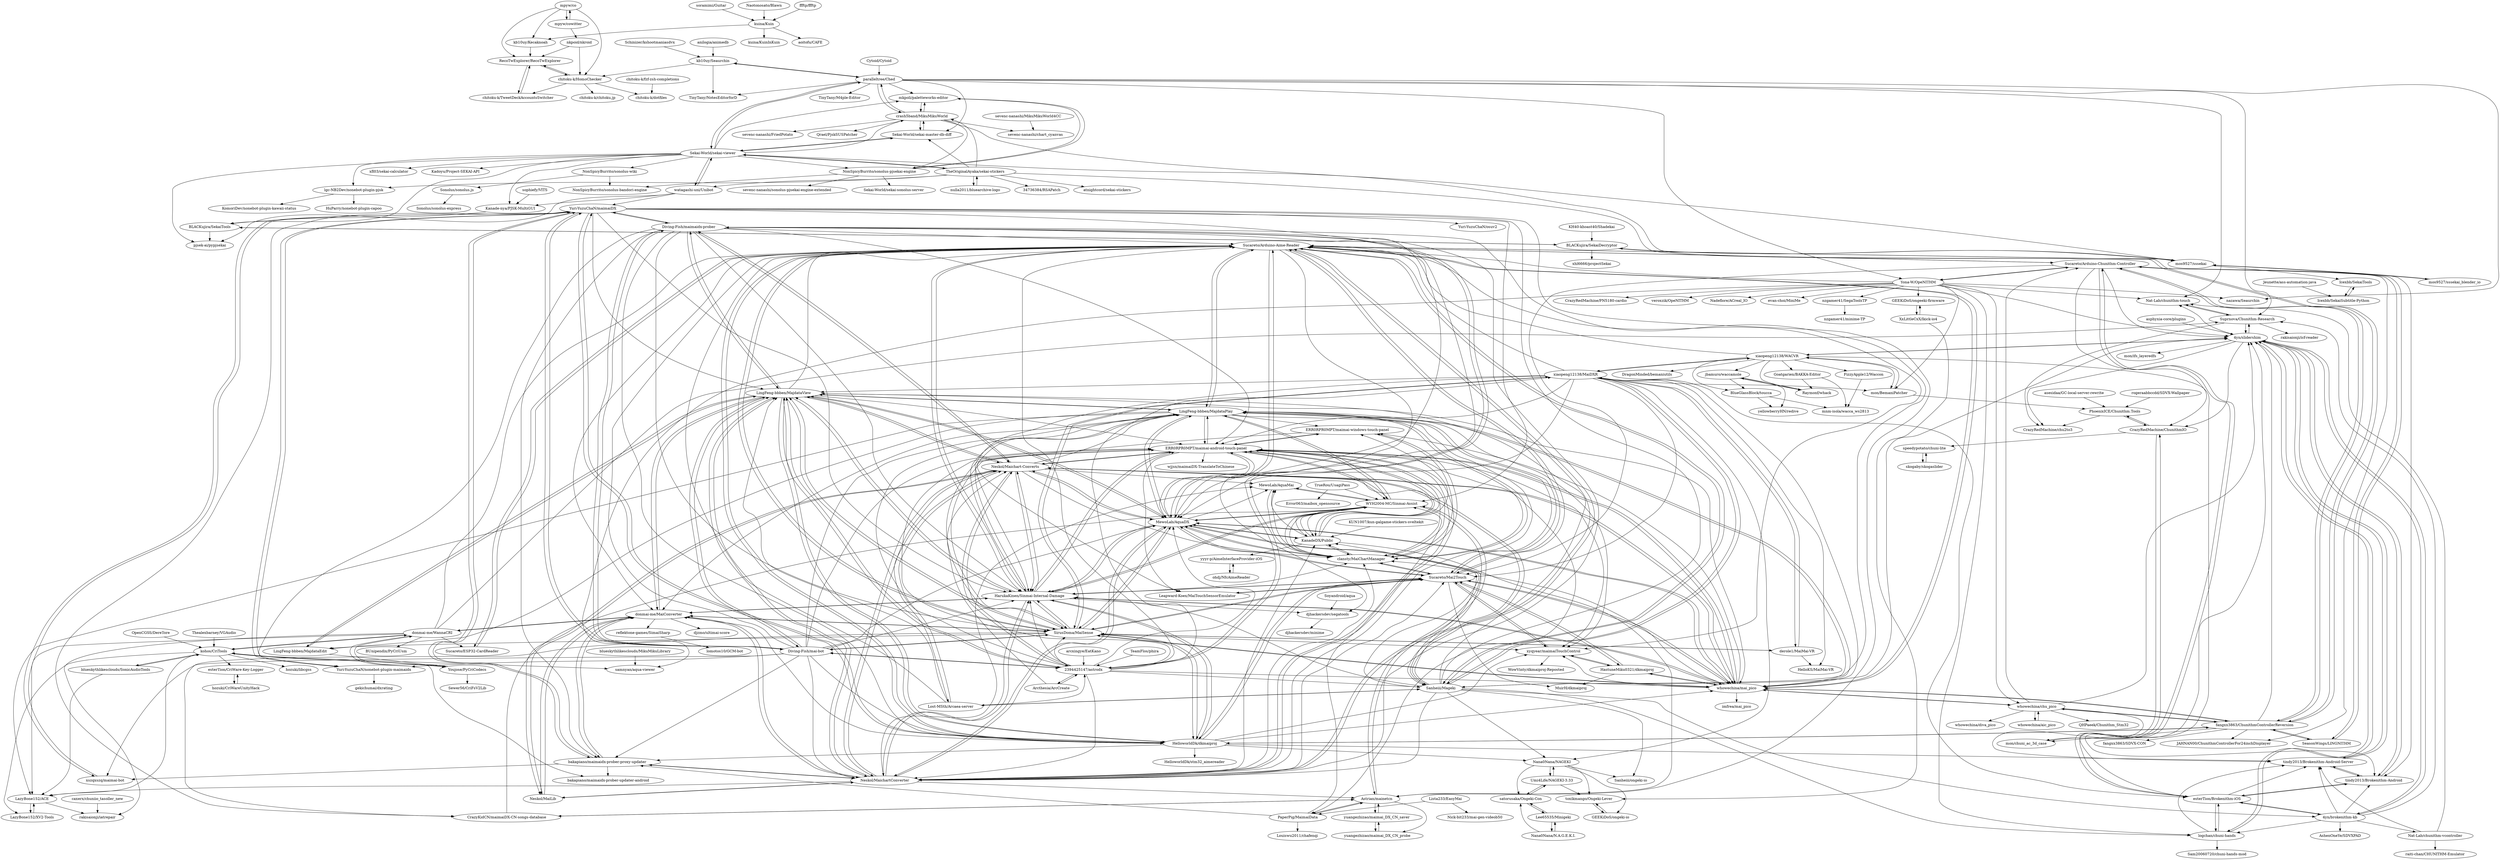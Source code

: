 digraph G {
"Naotonosato/Blawn" -> "kuina/Kuin" ["e"=1]
"blueskythlikesclouds/MikuMikuLibrary" -> "samnyan/aqua-viewer" ["e"=1]
"paralleltree/Ched" -> "kb10uy/Seaurchin"
"paralleltree/Ched" -> "TinyTany/M4ple-Editor"
"paralleltree/Ched" -> "mkpoli/paletteworks-editor"
"paralleltree/Ched" -> "crash5band/MikuMikuWorld"
"paralleltree/Ched" -> "Nat-Lab/chunithm-touch"
"paralleltree/Ched" -> "Sekai-World/sekai-viewer"
"paralleltree/Ched" -> "Suprnova/Chunithm-Research"
"paralleltree/Ched" -> "TinyTany/NotesEditorforD"
"paralleltree/Ched" -> "Sekai-World/sekai-master-db-diff"
"paralleltree/Ched" -> "Yona-W/OpeNITHM"
"paralleltree/Ched" -> "nazawa/Seaurchin"
"ffftp/ffftp" -> "kuina/Kuin" ["e"=1]
"mpyw/cowitter" -> "mpyw/co"
"mpyw/cowitter" -> "nkpoid/nkroid"
"Yona-W/OpeNITHM" -> "CrazyRedMachine/PN5180-cardio" ["e"=1]
"Yona-W/OpeNITHM" -> "Sucareto/Arduino-Chunithm-Controller"
"Yona-W/OpeNITHM" -> "4yn/slidershim"
"Yona-W/OpeNITHM" -> "veroxzik/OpeNITHM"
"Yona-W/OpeNITHM" -> "Nat-Lab/chunithm-touch"
"Yona-W/OpeNITHM" -> "nazawa/Seaurchin"
"Yona-W/OpeNITHM" -> "Nadeflore/ACreal_IO" ["e"=1]
"Yona-W/OpeNITHM" -> "GEEKiDoS/ongeeki-firmware"
"Yona-W/OpeNITHM" -> "mon/BemaniPatcher" ["e"=1]
"Yona-W/OpeNITHM" -> "logchan/chuni-hands"
"Yona-W/OpeNITHM" -> "Sucareto/Arduino-Aime-Reader"
"Yona-W/OpeNITHM" -> "samnyan/aqua-viewer"
"Yona-W/OpeNITHM" -> "evan-choi/MiniMe"
"Yona-W/OpeNITHM" -> "whowechina/chu_pico"
"Yona-W/OpeNITHM" -> "nzgamer41/SegaToolsTP"
"esterTion/CriWare-Key-Logger" -> "hozuki/CriWareUnityHack"
"Diving-Fish/maimaidx-prober" -> "Diving-Fish/mai-bot"
"Diving-Fish/maimaidx-prober" -> "LingFeng-bbben/MajdataView"
"Diving-Fish/maimaidx-prober" -> "2394425147/astrodx"
"Diving-Fish/maimaidx-prober" -> "Neskol/Maichart-Converts"
"Diving-Fish/maimaidx-prober" -> "Yuri-YuzuChaN/maimaiDX"
"Diving-Fish/maimaidx-prober" -> "MewoLab/AquaDX"
"Diving-Fish/maimaidx-prober" -> "bakapiano/maimaidx-prober-proxy-updater"
"Diving-Fish/maimaidx-prober" -> "HarukaKinen/Sinmai-Internal-Damage"
"Diving-Fish/maimaidx-prober" -> "SirusDoma/MaiSense"
"Diving-Fish/maimaidx-prober" -> "Sanheiii/Mageki"
"Diving-Fish/maimaidx-prober" -> "Neskol/MaichartConverter"
"Diving-Fish/maimaidx-prober" -> "ERR0RPR0MPT/maimai-android-touch-panel"
"Diving-Fish/maimaidx-prober" -> "Sucareto/Arduino-Aime-Reader"
"Diving-Fish/maimaidx-prober" -> "Yuri-YuzuChaN/nonebot-plugin-maimaidx"
"Diving-Fish/maimaidx-prober" -> "HelloworldDk/dkmaiproj"
"chitoku-k/fzf-zsh-completions" -> "chitoku-k/dotfiles"
"SirusDoma/MaiSense" -> "Sucareto/Arduino-Aime-Reader"
"SirusDoma/MaiSense" -> "HarukaKinen/Sinmai-Internal-Damage"
"SirusDoma/MaiSense" -> "LingFeng-bbben/MajdataView"
"SirusDoma/MaiSense" -> "Sucareto/Mai2Touch"
"SirusDoma/MaiSense" -> "MewoLab/AquaDX"
"SirusDoma/MaiSense" -> "whowechina/mai_pico"
"SirusDoma/MaiSense" -> "HelloworldDk/dkmaiproj"
"SirusDoma/MaiSense" -> "donmai-me/MaiConverter"
"SirusDoma/MaiSense" -> "ERR0RPR0MPT/maimai-android-touch-panel"
"SirusDoma/MaiSense" -> "xiaopeng12138/MaiDXR"
"SirusDoma/MaiSense" -> "LingFeng-bbben/MajdataEdit"
"SirusDoma/MaiSense" -> "Diving-Fish/mai-bot"
"SirusDoma/MaiSense" -> "CrazyKidCN/maimaiDX-CN-songs-database"
"SirusDoma/MaiSense" -> "derole1/MaiMai-VR"
"SirusDoma/MaiSense" -> "xyqyear/maimaiTouchControl"
"LazyBone152/XV2-Tools" -> "LazyBone152/ACE"
"donmai-me/MaiConverter" -> "Neskol/MaichartConverter"
"donmai-me/MaiConverter" -> "Neskol/MaiLib"
"donmai-me/MaiConverter" -> "HarukaKinen/Sinmai-Internal-Damage"
"donmai-me/MaiConverter" -> "LingFeng-bbben/MajdataView"
"donmai-me/MaiConverter" -> "djzmo/ultimai-score"
"donmai-me/MaiConverter" -> "bakapiano/maimaidx-prober-proxy-updater"
"donmai-me/MaiConverter" -> "SirusDoma/MaiSense"
"donmai-me/MaiConverter" -> "donmai-me/WannaCRI"
"donmai-me/MaiConverter" -> "reflektone-games/SimaiSharp"
"logchan/chuni-hands" -> "Sam20060720/chuni-hands-mod"
"logchan/chuni-hands" -> "tindy2013/Brokenithm-Android-Server"
"logchan/chuni-hands" -> "esterTion/Brokenithm-iOS"
"logchan/chuni-hands" -> "4yn/slidershim"
"Lost-MSth/Arcaea-server" -> "Sanheiii/Mageki" ["e"=1]
"Lost-MSth/Arcaea-server" -> "Neskol/Maichart-Converts" ["e"=1]
"Lost-MSth/Arcaea-server" -> "Sucareto/Arduino-Aime-Reader" ["e"=1]
"Lost-MSth/Arcaea-server" -> "LingFeng-bbben/MajdataView" ["e"=1]
"Lost-MSth/Arcaea-server" -> "2394425147/astrodx" ["e"=1]
"asphyxia-core/plugins" -> "4yn/slidershim" ["e"=1]
"Sucareto/Arduino-Chunithm-Controller" -> "fangxx3863/ChunithmControllerReversion"
"Sucareto/Arduino-Chunithm-Controller" -> "JAHNAN00/ChunithmControllerFor24inchDisplayer"
"Sucareto/Arduino-Chunithm-Controller" -> "SeasonWings/LINGNITHM"
"Sucareto/Arduino-Chunithm-Controller" -> "Sucareto/Arduino-Aime-Reader"
"Sucareto/Arduino-Chunithm-Controller" -> "esterTion/Brokenithm-iOS"
"Sucareto/Arduino-Chunithm-Controller" -> "tindy2013/Brokenithm-Android"
"Sucareto/Arduino-Chunithm-Controller" -> "CrazyRedMachine/ChunithmIO"
"Sucareto/Arduino-Chunithm-Controller" -> "Yona-W/OpeNITHM"
"Sucareto/Arduino-Chunithm-Controller" -> "4yn/slidershim"
"Sucareto/Arduino-Chunithm-Controller" -> "Sucareto/Mai2Touch"
"nzgamer41/SegaToolsTP" -> "nzgamer41/minime-TP"
"Nat-Lab/chunithm-vcontroller" -> "tindy2013/Brokenithm-Android-Server"
"Nat-Lab/chunithm-vcontroller" -> "Nat-Lab/chunithm-touch"
"Nat-Lab/chunithm-vcontroller" -> "raiti-chan/CHUNITHM-Emulator"
"Nat-Lab/chunithm-touch" -> "Suprnova/Chunithm-Research"
"NonSpicyBurrito/sonolus-wiki" -> "Sonolus/sonolus.js"
"NonSpicyBurrito/sonolus-wiki" -> "NonSpicyBurrito/sonolus-bandori-engine"
"Astrian/mainetcn" -> "yuangezhizao/maimai_DX_CN_saver"
"Astrian/mainetcn" -> "yuangezhizao/maimai_DX_CN_probe"
"Astrian/mainetcn" -> "CrazyKidCN/maimaiDX-CN-songs-database"
"Astrian/mainetcn" -> "WYH2004-MC/Sinmai-Assist"
"Astrian/mainetcn" -> "PaperPig/MaimaiData"
"rogeraabbccdd/SDVX-Wallpaper" -> "PhoenixICE/Chunithm.Tools" ["e"=1]
"kohos/CriTools" -> "Youjose/PyCriCodecs"
"kohos/CriTools" -> "donmai-me/WannaCRI"
"kohos/CriTools" -> "LazyBone152/XV2-Tools"
"kohos/CriTools" -> "samnyan/aqua-viewer"
"kohos/CriTools" -> "esterTion/CriWare-Key-Logger"
"kohos/CriTools" -> "blueskythlikesclouds/SonicAudioTools" ["e"=1]
"kohos/CriTools" -> "LazyBone152/ACE"
"kohos/CriTools" -> "hozuki/libcgss" ["e"=1]
"esterTion/Brokenithm-iOS" -> "tindy2013/Brokenithm-Android"
"esterTion/Brokenithm-iOS" -> "tindy2013/Brokenithm-Android-Server"
"esterTion/Brokenithm-iOS" -> "logchan/chuni-hands"
"esterTion/Brokenithm-iOS" -> "4yn/brokenithm-kb"
"esterTion/Brokenithm-iOS" -> "Sucareto/Arduino-Chunithm-Controller"
"esterTion/Brokenithm-iOS" -> "4yn/slidershim"
"derole1/MaiMai-VR" -> "HelloKS/MaiMai-VR"
"derole1/MaiMai-VR" -> "xiaopeng12138/MaiDXR"
"derole1/MaiMai-VR" -> "SirusDoma/MaiSense"
"yuangezhizao/maimai_DX_CN_saver" -> "yuangezhizao/maimai_DX_CN_probe"
"yuangezhizao/maimai_DX_CN_saver" -> "Astrian/mainetcn"
"arcxingye/EatKano" -> "2394425147/astrodx" ["e"=1]
"CrazyKidCN/maimaiDX-CN-songs-database" -> "Astrian/mainetcn"
"CrazyKidCN/maimaiDX-CN-songs-database" -> "WYH2004-MC/Sinmai-Assist"
"RecoTwExplorer/RecoTwExplorer" -> "chitoku-k/TweetDeckAccountsSwitcher"
"RecoTwExplorer/RecoTwExplorer" -> "chitoku-k/HomoChecker"
"kb10uy/Kecaknoah" -> "RecoTwExplorer/RecoTwExplorer"
"LazyBone152/ACE" -> "LazyBone152/XV2-Tools"
"LazyBone152/ACE" -> "rakisaionji/iatrepair"
"Sekai-World/sekai-viewer" -> "Sekai-World/sekai-master-db-diff"
"Sekai-World/sekai-viewer" -> "paralleltree/Ched"
"Sekai-World/sekai-viewer" -> "watagashi-uni/Unibot"
"Sekai-World/sekai-viewer" -> "TheOriginalAyaka/sekai-stickers"
"Sekai-World/sekai-viewer" -> "BLACKujira/SekaiTools"
"Sekai-World/sekai-viewer" -> "mos9527/sssekai"
"Sekai-World/sekai-viewer" -> "Kanade-nya/PJSK-MultiGUI"
"Sekai-World/sekai-viewer" -> "crash5band/MikuMikuWorld"
"Sekai-World/sekai-viewer" -> "mkpoli/paletteworks-editor"
"Sekai-World/sekai-viewer" -> "pjsek-ai/pypjsekai"
"Sekai-World/sekai-viewer" -> "xfl03/sekai-calculator"
"Sekai-World/sekai-viewer" -> "lgc-NB2Dev/nonebot-plugin-pjsk"
"Sekai-World/sekai-viewer" -> "NonSpicyBurrito/sonolus-pjsekai-engine"
"Sekai-World/sekai-viewer" -> "Kadoyu/Project-SEKAI-API"
"Sekai-World/sekai-viewer" -> "NonSpicyBurrito/sonolus-wiki"
"Diving-Fish/mai-bot" -> "Yuri-YuzuChaN/maimaiDX"
"Diving-Fish/mai-bot" -> "Diving-Fish/maimaidx-prober"
"Diving-Fish/mai-bot" -> "LingFeng-bbben/MajdataView"
"Diving-Fish/mai-bot" -> "SirusDoma/MaiSense"
"Diving-Fish/mai-bot" -> "bakapiano/maimaidx-prober-proxy-updater"
"Diving-Fish/mai-bot" -> "xszqxszq/maimai-bot"
"Diving-Fish/mai-bot" -> "Neskol/MaichartConverter"
"Diving-Fish/mai-bot" -> "HelloworldDk/dkmaiproj"
"Diving-Fish/mai-bot" -> "Sucareto/Arduino-Aime-Reader"
"Diving-Fish/mai-bot" -> "HarukaKinen/Sinmai-Internal-Damage"
"Diving-Fish/mai-bot" -> "ERR0RPR0MPT/maimai-android-touch-panel"
"Diving-Fish/mai-bot" -> "Yuri-YuzuChaN/nonebot-plugin-maimaidx"
"Diving-Fish/mai-bot" -> "2394425147/astrodx"
"Diving-Fish/mai-bot" -> "MewoLab/AquaDX"
"Diving-Fish/mai-bot" -> "LingFeng-bbben/MajdataPlay"
"LingFeng-bbben/MajdataView" -> "LingFeng-bbben/MajdataEdit"
"LingFeng-bbben/MajdataView" -> "LingFeng-bbben/MajdataPlay"
"LingFeng-bbben/MajdataView" -> "SirusDoma/MaiSense"
"LingFeng-bbben/MajdataView" -> "Neskol/MaichartConverter"
"LingFeng-bbben/MajdataView" -> "HarukaKinen/Sinmai-Internal-Damage"
"LingFeng-bbben/MajdataView" -> "Neskol/Maichart-Converts"
"LingFeng-bbben/MajdataView" -> "donmai-me/MaiConverter"
"LingFeng-bbben/MajdataView" -> "2394425147/astrodx"
"LingFeng-bbben/MajdataView" -> "Diving-Fish/maimaidx-prober"
"LingFeng-bbben/MajdataView" -> "MewoLab/AquaDX"
"LingFeng-bbben/MajdataView" -> "HelloworldDk/dkmaiproj"
"LingFeng-bbben/MajdataView" -> "Diving-Fish/mai-bot"
"LingFeng-bbben/MajdataView" -> "Sucareto/Arduino-Aime-Reader"
"LingFeng-bbben/MajdataView" -> "ERR0RPR0MPT/maimai-android-touch-panel"
"LingFeng-bbben/MajdataView" -> "whowechina/mai_pico"
"4yn/brokenithm-kb" -> "4yn/slidershim"
"4yn/brokenithm-kb" -> "tindy2013/Brokenithm-Android-Server"
"4yn/brokenithm-kb" -> "tindy2013/Brokenithm-Android"
"4yn/brokenithm-kb" -> "esterTion/Brokenithm-iOS"
"4yn/brokenithm-kb" -> "Suprnova/Chunithm-Research"
"4yn/brokenithm-kb" -> "logchan/chuni-hands"
"4yn/brokenithm-kb" -> "AshenOneYe/SDVXPAD"
"4yn/brokenithm-kb" -> "Nat-Lab/chunithm-vcontroller"
"Jeunette/ass-automation-java" -> "Icexbb/SekaiSubtitle-Python"
"tindy2013/Brokenithm-Android-Server" -> "tindy2013/Brokenithm-Android"
"tindy2013/Brokenithm-Android-Server" -> "4yn/slidershim"
"Sekai-World/sekai-master-db-diff" -> "Sekai-World/sekai-viewer"
"Sekai-World/sekai-master-db-diff" -> "crash5band/MikuMikuWorld"
"donmai-me/WannaCRI" -> "Youjose/PyCriCodecs"
"donmai-me/WannaCRI" -> "kohos/CriTools"
"donmai-me/WannaCRI" -> "LazyBone152/ACE"
"donmai-me/WannaCRI" -> "donmai-me/MaiConverter"
"donmai-me/WannaCRI" -> "BUnipendix/PyCriUsm" ["e"=1]
"donmai-me/WannaCRI" -> "rakisaionji/iatrepair"
"donmai-me/WannaCRI" -> "Suprnova/Chunithm-Research"
"donmai-me/WannaCRI" -> "Sucareto/ESP32-CardReader"
"donmai-me/WannaCRI" -> "Sucareto/Arduino-Aime-Reader"
"Yuri-YuzuChaN/maimaiDX" -> "Diving-Fish/mai-bot"
"Yuri-YuzuChaN/maimaiDX" -> "Yuri-YuzuChaN/nonebot-plugin-maimaidx"
"Yuri-YuzuChaN/maimaiDX" -> "xszqxszq/maimai-bot"
"Yuri-YuzuChaN/maimaiDX" -> "bakapiano/maimaidx-prober-proxy-updater"
"Yuri-YuzuChaN/maimaiDX" -> "Diving-Fish/maimaidx-prober"
"Yuri-YuzuChaN/maimaiDX" -> "HarukaKinen/Sinmai-Internal-Damage"
"Yuri-YuzuChaN/maimaiDX" -> "HelloworldDk/dkmaiproj"
"Yuri-YuzuChaN/maimaiDX" -> "MewoLab/AquaDX"
"Yuri-YuzuChaN/maimaiDX" -> "Astrian/mainetcn"
"Yuri-YuzuChaN/maimaiDX" -> "Yuri-YuzuChaN/osuv2"
"Yuri-YuzuChaN/maimaiDX" -> "PaperPig/MaimaiData"
"Yuri-YuzuChaN/maimaiDX" -> "WYH2004-MC/Sinmai-Assist"
"Yuri-YuzuChaN/maimaiDX" -> "LingFeng-bbben/MajdataView"
"Yuri-YuzuChaN/maimaiDX" -> "CrazyKidCN/maimaiDX-CN-songs-database"
"LingFeng-bbben/MajdataEdit" -> "LingFeng-bbben/MajdataView"
"LingFeng-bbben/MajdataEdit" -> "bakapiano/maimaidx-prober-updater-android"
"Suprnova/Chunithm-Research" -> "4yn/slidershim"
"Suprnova/Chunithm-Research" -> "Nat-Lab/chunithm-touch"
"Suprnova/Chunithm-Research" -> "rakisaionji/icf-reader"
"Suprnova/Chunithm-Research" -> "CrazyRedMachine/chu2to3"
"tindy2013/Brokenithm-Android" -> "tindy2013/Brokenithm-Android-Server"
"tindy2013/Brokenithm-Android" -> "esterTion/Brokenithm-iOS"
"tindy2013/Brokenithm-Android" -> "4yn/slidershim"
"Sonolus/sonolus.js" -> "Sonolus/sonolus-express"
"PaperPig/MaimaiData" -> "Astrian/mainetcn"
"PaperPig/MaimaiData" -> "WYH2004-MC/Sinmai-Assist"
"PaperPig/MaimaiData" -> "Louiswu2011/chafenqi"
"PaperPig/MaimaiData" -> "bakapiano/maimaidx-prober-proxy-updater"
"Schinizer/kshootmaniasdvx" -> "kb10uy/Seaurchin" ["e"=1]
"toxikmango/Ongeki-Lever" -> "GEEKiDoS/ongeki-io"
"Sucareto/Arduino-Aime-Reader" -> "Sucareto/Mai2Touch"
"Sucareto/Arduino-Aime-Reader" -> "Sucareto/ESP32-CardReader"
"Sucareto/Arduino-Aime-Reader" -> "HarukaKinen/Sinmai-Internal-Damage"
"Sucareto/Arduino-Aime-Reader" -> "SirusDoma/MaiSense"
"Sucareto/Arduino-Aime-Reader" -> "MewoLab/AquaDX"
"Sucareto/Arduino-Aime-Reader" -> "whowechina/mai_pico"
"Sucareto/Arduino-Aime-Reader" -> "HelloworldDk/dkmaiproj"
"Sucareto/Arduino-Aime-Reader" -> "xyqyear/maimaiTouchControl"
"Sucareto/Arduino-Aime-Reader" -> "Sanheiii/Mageki"
"Sucareto/Arduino-Aime-Reader" -> "fangxx3863/ChunithmControllerReversion"
"Sucareto/Arduino-Aime-Reader" -> "Sucareto/Arduino-Chunithm-Controller"
"Sucareto/Arduino-Aime-Reader" -> "djhackersdev/segatools"
"Sucareto/Arduino-Aime-Reader" -> "Neskol/MaichartConverter"
"Sucareto/Arduino-Aime-Reader" -> "LingFeng-bbben/MajdataPlay"
"Sucareto/Arduino-Aime-Reader" -> "donmai-me/MaiConverter"
"nkpoid/nkroid" -> "RecoTwExplorer/RecoTwExplorer"
"nkpoid/nkroid" -> "chitoku-k/HomoChecker"
"Soyandroid/aqua" -> "djhackersdev/segatools"
"yuangezhizao/maimai_DX_CN_probe" -> "yuangezhizao/maimai_DX_CN_saver"
"PhoenixICE/Chunithm.Tools" -> "CrazyRedMachine/ChunithmIO"
"PhoenixICE/Chunithm.Tools" -> "CrazyRedMachine/chu2to3"
"2394425147/astrodx" -> "Neskol/Maichart-Converts"
"2394425147/astrodx" -> "LingFeng-bbben/MajdataView"
"2394425147/astrodx" -> "Diving-Fish/maimaidx-prober"
"2394425147/astrodx" -> "MewoLab/AquaDX"
"2394425147/astrodx" -> "whowechina/mai_pico"
"2394425147/astrodx" -> "Sanheiii/Mageki"
"2394425147/astrodx" -> "Neskol/MaichartConverter"
"2394425147/astrodx" -> "Diving-Fish/mai-bot"
"2394425147/astrodx" -> "xiaopeng12138/MaiDXR"
"2394425147/astrodx" -> "LingFeng-bbben/MajdataPlay"
"2394425147/astrodx" -> "ERR0RPR0MPT/maimai-android-touch-panel"
"2394425147/astrodx" -> "SirusDoma/MaiSense"
"2394425147/astrodx" -> "Arcthesia/ArcCreate" ["e"=1]
"2394425147/astrodx" -> "Sucareto/Arduino-Aime-Reader"
"2394425147/astrodx" -> "HarukaKinen/Sinmai-Internal-Damage"
"chitoku-k/TweetDeckAccountsSwitcher" -> "RecoTwExplorer/RecoTwExplorer"
"Neskol/MaichartConverter" -> "Neskol/MaiLib"
"Neskol/MaichartConverter" -> "Neskol/Maichart-Converts"
"Neskol/MaichartConverter" -> "donmai-me/MaiConverter"
"Neskol/MaichartConverter" -> "HarukaKinen/Sinmai-Internal-Damage"
"Neskol/MaichartConverter" -> "LingFeng-bbben/MajdataView"
"Neskol/MaichartConverter" -> "MewoLab/AquaDX"
"Neskol/MaichartConverter" -> "clansty/MaiChartManager"
"Neskol/MaichartConverter" -> "Sucareto/Arduino-Aime-Reader"
"Neskol/MaichartConverter" -> "ERR0RPR0MPT/maimai-android-touch-panel"
"Neskol/MaichartConverter" -> "bakapiano/maimaidx-prober-proxy-updater"
"Neskol/MaichartConverter" -> "LazyBone152/ACE"
"Neskol/MaichartConverter" -> "KanadeDX/Public"
"Neskol/MaichartConverter" -> "MewoLab/AquaMai"
"Neskol/MaichartConverter" -> "Sucareto/Mai2Touch"
"Neskol/MaichartConverter" -> "Astrian/mainetcn"
"crash5band/MikuMikuWorld" -> "mkpoli/paletteworks-editor"
"crash5band/MikuMikuWorld" -> "sevenc-nanashi/chart_cyanvas"
"crash5band/MikuMikuWorld" -> "sevenc-nanashi/FriedPotato"
"crash5band/MikuMikuWorld" -> "NonSpicyBurrito/sonolus-pjsekai-engine"
"crash5band/MikuMikuWorld" -> "Sekai-World/sekai-master-db-diff"
"crash5band/MikuMikuWorld" -> "mos9527/sssekai"
"crash5band/MikuMikuWorld" -> "Qrael/PjskSUSPatcher"
"crash5band/MikuMikuWorld" -> "paralleltree/Ched"
"Nana0Nana/NAGEKI" -> "Umi4Life/NAGEKI-3.33"
"Nana0Nana/NAGEKI" -> "Sanheiii/ongeki-io"
"Nana0Nana/NAGEKI" -> "toxikmango/Ongeki-Lever"
"Nana0Nana/NAGEKI" -> "satorusaka/Ongeki-Con"
"Nana0Nana/NAGEKI" -> "GEEKiDoS/ongeki-io"
"HarukaKinen/Sinmai-Internal-Damage" -> "MewoLab/AquaDX"
"HarukaKinen/Sinmai-Internal-Damage" -> "ERR0RPR0MPT/maimai-android-touch-panel"
"HarukaKinen/Sinmai-Internal-Damage" -> "Sucareto/Arduino-Aime-Reader"
"HarukaKinen/Sinmai-Internal-Damage" -> "Neskol/MaichartConverter"
"HarukaKinen/Sinmai-Internal-Damage" -> "SirusDoma/MaiSense"
"HarukaKinen/Sinmai-Internal-Damage" -> "HelloworldDk/dkmaiproj"
"HarukaKinen/Sinmai-Internal-Damage" -> "WYH2004-MC/Sinmai-Assist"
"HarukaKinen/Sinmai-Internal-Damage" -> "Neskol/Maichart-Converts"
"HarukaKinen/Sinmai-Internal-Damage" -> "Sucareto/Mai2Touch"
"HarukaKinen/Sinmai-Internal-Damage" -> "donmai-me/MaiConverter"
"HarukaKinen/Sinmai-Internal-Damage" -> "whowechina/mai_pico"
"HarukaKinen/Sinmai-Internal-Damage" -> "LingFeng-bbben/MajdataPlay"
"HarukaKinen/Sinmai-Internal-Damage" -> "LingFeng-bbben/MajdataView"
"HarukaKinen/Sinmai-Internal-Damage" -> "clansty/MaiChartManager"
"HarukaKinen/Sinmai-Internal-Damage" -> "djhackersdev/segatools"
"asesidaa/GC-local-server-rewrite" -> "PhoenixICE/Chunithm.Tools"
"Sanheiii/Mageki" -> "Sanheiii/ongeki-io"
"Sanheiii/Mageki" -> "Sucareto/Arduino-Aime-Reader"
"Sanheiii/Mageki" -> "MewoLab/AquaDX"
"Sanheiii/Mageki" -> "Neskol/Maichart-Converts"
"Sanheiii/Mageki" -> "HarukaKinen/Sinmai-Internal-Damage"
"Sanheiii/Mageki" -> "4yn/brokenithm-kb"
"Sanheiii/Mageki" -> "Nana0Nana/NAGEKI"
"Sanheiii/Mageki" -> "4yn/slidershim"
"Sanheiii/Mageki" -> "KanadeDX/Public"
"Sanheiii/Mageki" -> "Neskol/MaichartConverter"
"Sanheiii/Mageki" -> "xiaopeng12138/MaiDXR"
"Sanheiii/Mageki" -> "logchan/chuni-hands"
"Sanheiii/Mageki" -> "Lost-MSth/Arcaea-server" ["e"=1]
"Sanheiii/Mageki" -> "ERR0RPR0MPT/maimai-android-touch-panel"
"Sanheiii/Mageki" -> "LingFeng-bbben/MajdataView"
"Nana0Nana/N.A.G.E.K.I." -> "Lee65535/Minigeki"
"Nana0Nana/N.A.G.E.K.I." -> "satorusaka/Ongeki-Con"
"KH40-khoast40/Shadekai" -> "BLACKujira/SekaiDecryptor" ["e"=1]
"Sucareto/Mai2Touch" -> "HastuneMiku0321/dkmaiproj"
"Sucareto/Mai2Touch" -> "Sucareto/Arduino-Aime-Reader"
"Sucareto/Mai2Touch" -> "whowechina/mai_pico"
"Sucareto/Mai2Touch" -> "xyqyear/maimaiTouchControl"
"Sucareto/Mai2Touch" -> "HelloworldDk/dkmaiproj"
"Sucareto/Mai2Touch" -> "Leapward-Koex/MaiTouchSensorEmulator"
"Sucareto/Mai2Touch" -> "SirusDoma/MaiSense"
"Sucareto/Mai2Touch" -> "HarukaKinen/Sinmai-Internal-Damage"
"Sucareto/Mai2Touch" -> "clansty/MaiChartManager"
"Sucareto/Mai2Touch" -> "MuirH/dkmaiproj"
"Sucareto/Mai2Touch" -> "MewoLab/AquaDX"
"Sucareto/Mai2Touch" -> "LingFeng-bbben/MajdataPlay"
"caxerx/chuniio_tasoller_new" -> "rakisaionji/iatrepair"
"xiaopeng12138/WACVR" -> "xiaopeng12138/MaiDXR"
"xiaopeng12138/WACVR" -> "jbamuro/waccamole"
"xiaopeng12138/WACVR" -> "Raymonf/whack"
"xiaopeng12138/WACVR" -> "BlueGlassBlock/toucca"
"xiaopeng12138/WACVR" -> "4yn/slidershim"
"xiaopeng12138/WACVR" -> "Goatgarien/BAKKA-Editor"
"xiaopeng12138/WACVR" -> "FizzyApple12/Waccon"
"xiaopeng12138/WACVR" -> "Sucareto/Arduino-Aime-Reader"
"xiaopeng12138/WACVR" -> "tindy2013/Brokenithm-Android"
"xiaopeng12138/WACVR" -> "DragonMinded/bemaniutils" ["e"=1]
"xiaopeng12138/WACVR" -> "mon/BemaniPatcher" ["e"=1]
"xiaopeng12138/MaiDXR" -> "xiaopeng12138/WACVR"
"xiaopeng12138/MaiDXR" -> "HelloKS/MaiMai-VR"
"xiaopeng12138/MaiDXR" -> "derole1/MaiMai-VR"
"xiaopeng12138/MaiDXR" -> "SirusDoma/MaiSense"
"xiaopeng12138/MaiDXR" -> "MewoLab/AquaDX"
"xiaopeng12138/MaiDXR" -> "Sanheiii/Mageki"
"xiaopeng12138/MaiDXR" -> "LingFeng-bbben/MajdataView"
"xiaopeng12138/MaiDXR" -> "whowechina/mai_pico"
"xiaopeng12138/MaiDXR" -> "HarukaKinen/Sinmai-Internal-Damage"
"xiaopeng12138/MaiDXR" -> "Nana0Nana/NAGEKI"
"xiaopeng12138/MaiDXR" -> "esterTion/Brokenithm-iOS"
"xiaopeng12138/MaiDXR" -> "Sucareto/Arduino-Aime-Reader"
"xiaopeng12138/MaiDXR" -> "Sucareto/Mai2Touch"
"xiaopeng12138/MaiDXR" -> "mon/BemaniPatcher" ["e"=1]
"xiaopeng12138/MaiDXR" -> "ERR0RPR0MPT/maimai-android-touch-panel"
"XxLittleCxX/lkick-io4" -> "toxikmango/Ongeki-Lever"
"XxLittleCxX/lkick-io4" -> "GEEKiDoS/ongeeki-firmware"
"mkpoli/paletteworks-editor" -> "crash5band/MikuMikuWorld"
"mkpoli/paletteworks-editor" -> "NonSpicyBurrito/sonolus-pjsekai-engine"
"BLACKujira/SekaiTools" -> "BLACKujira/SekaiDecryptor"
"BLACKujira/SekaiTools" -> "pjsek-ai/pypjsekai"
"BLACKujira/SekaiDecryptor" -> "xhl6666/projectSekai"
"BLACKujira/SekaiDecryptor" -> "BLACKujira/SekaiTools"
"BLACKujira/SekaiDecryptor" -> "mos9527/sssekai"
"NonSpicyBurrito/sonolus-pjsekai-engine" -> "mkpoli/paletteworks-editor"
"NonSpicyBurrito/sonolus-pjsekai-engine" -> "sevenc-nanashi/sonolus-pjsekai-engine-extended"
"NonSpicyBurrito/sonolus-pjsekai-engine" -> "Sekai-World/sekai-sonolus-server"
"NonSpicyBurrito/sonolus-pjsekai-engine" -> "NonSpicyBurrito/sonolus-bandori-engine"
"SeasonWings/LINGNITHM" -> "fangxx3863/ChunithmControllerReversion"
"SeasonWings/LINGNITHM" -> "Sucareto/Arduino-Chunithm-Controller"
"Sucareto/ESP32-CardReader" -> "Sucareto/Arduino-Aime-Reader"
"4yn/slidershim" -> "4yn/brokenithm-kb"
"4yn/slidershim" -> "tindy2013/Brokenithm-Android-Server"
"4yn/slidershim" -> "tindy2013/Brokenithm-Android"
"4yn/slidershim" -> "Suprnova/Chunithm-Research"
"4yn/slidershim" -> "Nat-Lab/chunithm-touch"
"4yn/slidershim" -> "CrazyRedMachine/ChunithmIO"
"4yn/slidershim" -> "logchan/chuni-hands"
"4yn/slidershim" -> "mon/ifs_layeredfs" ["e"=1]
"4yn/slidershim" -> "CrazyRedMachine/chu2to3"
"4yn/slidershim" -> "xiaopeng12138/WACVR"
"xszqxszq/maimai-bot" -> "Yuri-YuzuChaN/maimaiDX"
"CrazyRedMachine/ChunithmIO" -> "speedypotato/chuni-lite"
"CrazyRedMachine/ChunithmIO" -> "PhoenixICE/Chunithm.Tools"
"CrazyRedMachine/ChunithmIO" -> "mon/chuni_ac_3d_case"
"mon/chuni_ac_3d_case" -> "CrazyRedMachine/ChunithmIO"
"speedypotato/chuni-lite" -> "skogaby/skogaslider"
"Lee65535/Minigeki" -> "satorusaka/Ongeki-Con"
"Lee65535/Minigeki" -> "Nana0Nana/N.A.G.E.K.I."
"GEEKiDoS/ongeki-io" -> "toxikmango/Ongeki-Lever"
"GEEKiDoS/ongeeki-firmware" -> "XxLittleCxX/lkick-io4"
"Goatgarien/BAKKA-Editor" -> "mnm-isola/wacca_ws2813"
"Goatgarien/BAKKA-Editor" -> "Raymonf/whack"
"skogaby/skogaslider" -> "speedypotato/chuni-lite"
"OpenCGSS/DereTore" -> "kohos/CriTools" ["e"=1]
"Neskol/MaiLib" -> "Neskol/MaichartConverter"
"Neskol/MaiLib" -> "donmai-me/MaiConverter"
"Neskol/MaiLib" -> "Neskol/Maichart-Converts"
"HelloworldDk/dkmaiproj" -> "Sucareto/Mai2Touch"
"HelloworldDk/dkmaiproj" -> "HarukaKinen/Sinmai-Internal-Damage"
"HelloworldDk/dkmaiproj" -> "Sucareto/Arduino-Aime-Reader"
"HelloworldDk/dkmaiproj" -> "xyqyear/maimaiTouchControl"
"HelloworldDk/dkmaiproj" -> "HelloworldDk/stm32_aimereader"
"HelloworldDk/dkmaiproj" -> "SirusDoma/MaiSense"
"HelloworldDk/dkmaiproj" -> "LingFeng-bbben/MajdataView"
"HelloworldDk/dkmaiproj" -> "donmai-me/MaiConverter"
"HelloworldDk/dkmaiproj" -> "tindy2013/Brokenithm-Android-Server"
"HelloworldDk/dkmaiproj" -> "fangxx3863/ChunithmControllerReversion"
"HelloworldDk/dkmaiproj" -> "whowechina/mai_pico"
"HelloworldDk/dkmaiproj" -> "Yuri-YuzuChaN/maimaiDX"
"HelloworldDk/dkmaiproj" -> "Nana0Nana/NAGEKI"
"HelloworldDk/dkmaiproj" -> "bakapiano/maimaidx-prober-proxy-updater"
"Neskol/Maichart-Converts" -> "Neskol/MaichartConverter"
"Neskol/Maichart-Converts" -> "Neskol/MaiLib"
"Neskol/Maichart-Converts" -> "2394425147/astrodx"
"Neskol/Maichart-Converts" -> "HarukaKinen/Sinmai-Internal-Damage"
"Neskol/Maichart-Converts" -> "LingFeng-bbben/MajdataView"
"Neskol/Maichart-Converts" -> "MewoLab/AquaDX"
"Neskol/Maichart-Converts" -> "ERR0RPR0MPT/maimai-android-touch-panel"
"Neskol/Maichart-Converts" -> "Sanheiii/Mageki"
"Neskol/Maichart-Converts" -> "Diving-Fish/maimaidx-prober"
"Neskol/Maichart-Converts" -> "clansty/MaiChartManager"
"Neskol/Maichart-Converts" -> "whowechina/mai_pico"
"Neskol/Maichart-Converts" -> "KanadeDX/Public"
"Neskol/Maichart-Converts" -> "LingFeng-bbben/MajdataPlay"
"Neskol/Maichart-Converts" -> "MewoLab/AquaMai"
"Neskol/Maichart-Converts" -> "Lost-MSth/Arcaea-server" ["e"=1]
"watagashi-uni/Unibot" -> "Sekai-World/sekai-viewer"
"watagashi-uni/Unibot" -> "Kanade-nya/PJSK-MultiGUI"
"watagashi-uni/Unibot" -> "Yuri-YuzuChaN/maimaiDX"
"watagashi-uni/Unibot" -> "pjsek-ai/pypjsekai"
"Kanade-nya/PJSK-MultiGUI" -> "BLACKujira/SekaiTools"
"Icexbb/SekaiSubtitle-Python" -> "Icexbb/SekaiTools"
"TheOriginalAyaka/sekai-stickers" -> "lgc-NB2Dev/nonebot-plugin-pjsk"
"TheOriginalAyaka/sekai-stickers" -> "Sekai-World/sekai-viewer"
"TheOriginalAyaka/sekai-stickers" -> "crash5band/MikuMikuWorld"
"TheOriginalAyaka/sekai-stickers" -> "mos9527/sssekai"
"TheOriginalAyaka/sekai-stickers" -> "atnightcord/sekai-stickers"
"TheOriginalAyaka/sekai-stickers" -> "nulla2011/bluearchive-logo" ["e"=1]
"TheOriginalAyaka/sekai-stickers" -> "watagashi-uni/Unibot"
"TheOriginalAyaka/sekai-stickers" -> "34736384/RSAPatch" ["e"=1]
"TheOriginalAyaka/sekai-stickers" -> "Sekai-World/sekai-master-db-diff"
"Arcthesia/ArcCreate" -> "2394425147/astrodx" ["e"=1]
"Arcthesia/ArcCreate" -> "Neskol/Maichart-Converts" ["e"=1]
"fangxx3863/ChunithmControllerReversion" -> "Sucareto/Arduino-Chunithm-Controller"
"fangxx3863/ChunithmControllerReversion" -> "SeasonWings/LINGNITHM"
"fangxx3863/ChunithmControllerReversion" -> "fangxx3863/SDVX-CON" ["e"=1]
"fangxx3863/ChunithmControllerReversion" -> "Sucareto/Arduino-Aime-Reader"
"fangxx3863/ChunithmControllerReversion" -> "JAHNAN00/ChunithmControllerFor24inchDisplayer"
"fangxx3863/ChunithmControllerReversion" -> "whowechina/chu_pico"
"fangxx3863/ChunithmControllerReversion" -> "HelloworldDk/dkmaiproj"
"fangxx3863/ChunithmControllerReversion" -> "whowechina/mai_pico"
"fangxx3863/ChunithmControllerReversion" -> "mon/chuni_ac_3d_case"
"fangxx3863/ChunithmControllerReversion" -> "4yn/slidershim"
"HastuneMiku0321/dkmaiproj" -> "Sucareto/Mai2Touch"
"HastuneMiku0321/dkmaiproj" -> "xyqyear/maimaiTouchControl"
"HastuneMiku0321/dkmaiproj" -> "MuirH/dkmaiproj"
"HastuneMiku0321/dkmaiproj" -> "whowechina/mai_pico"
"sevenc-nanashi/MikuMikuWorld4CC" -> "sevenc-nanashi/chart_cyanvas"
"bakapiano/maimaidx-prober-proxy-updater" -> "bakapiano/maimaidx-prober-updater-android"
"bakapiano/maimaidx-prober-proxy-updater" -> "donmai-me/MaiConverter"
"bakapiano/maimaidx-prober-proxy-updater" -> "xszqxszq/maimai-bot"
"bakapiano/maimaidx-prober-proxy-updater" -> "Yuri-YuzuChaN/maimaiDX"
"bakapiano/maimaidx-prober-proxy-updater" -> "Neskol/MaichartConverter"
"mpyw/co" -> "chitoku-k/HomoChecker"
"mpyw/co" -> "RecoTwExplorer/RecoTwExplorer"
"mpyw/co" -> "mpyw/cowitter"
"mpyw/co" -> "kb10uy/Kecaknoah"
"Umi4Life/NAGEKI-3.33" -> "satorusaka/Ongeki-Con"
"Umi4Life/NAGEKI-3.33" -> "toxikmango/Ongeki-Lever"
"Umi4Life/NAGEKI-3.33" -> "Nana0Nana/NAGEKI"
"Youjose/PyCriCodecs" -> "donmai-me/WannaCRI"
"Youjose/PyCriCodecs" -> "kohos/CriTools"
"Youjose/PyCriCodecs" -> "Sewer56/CriFsV2Lib"
"sophiefy/VITS" -> "Kanade-nya/PJSK-MultiGUI" ["e"=1]
"FizzyApple12/Waccon" -> "mnm-isola/wacca_ws2813"
"Raymonf/whack" -> "jbamuro/waccamole"
"jbamuro/waccamole" -> "Raymonf/whack"
"jbamuro/waccamole" -> "yellowberryHN/redive"
"jbamuro/waccamole" -> "BlueGlassBlock/toucca"
"reflektone-games/SimaiSharp" -> "lomotos10/GCM-bot"
"djhackersdev/segatools" -> "djhackersdev/minime"
"TeamFlos/phira" -> "2394425147/astrodx" ["e"=1]
"KUN1007/kun-galgame-stickers-sveltekit" -> "KanadeDX/Public" ["e"=1]
"xyqyear/maimaiTouchControl" -> "Sucareto/Mai2Touch"
"xyqyear/maimaiTouchControl" -> "WowVinty/dkmaiproj-Reposted"
"xyqyear/maimaiTouchControl" -> "HastuneMiku0321/dkmaiproj"
"Thealexbarney/VGAudio" -> "kohos/CriTools" ["e"=1]
"whowechina/chu_pico" -> "whowechina/aic_pico" ["e"=1]
"whowechina/chu_pico" -> "whowechina/mai_pico"
"whowechina/chu_pico" -> "fangxx3863/ChunithmControllerReversion"
"whowechina/chu_pico" -> "QHPaeek/Chunithm_Stm32"
"whowechina/chu_pico" -> "tindy2013/Brokenithm-Android-Server"
"whowechina/chu_pico" -> "4yn/slidershim"
"whowechina/chu_pico" -> "whowechina/diva_pico"
"whowechina/chu_pico" -> "Sucareto/Arduino-Chunithm-Controller"
"whowechina/mai_pico" -> "Sucareto/Mai2Touch"
"whowechina/mai_pico" -> "Sucareto/Arduino-Aime-Reader"
"whowechina/mai_pico" -> "MewoLab/AquaDX"
"whowechina/mai_pico" -> "HarukaKinen/Sinmai-Internal-Damage"
"whowechina/mai_pico" -> "imfrea/mai_pico"
"whowechina/mai_pico" -> "xyqyear/maimaiTouchControl"
"whowechina/mai_pico" -> "LingFeng-bbben/MajdataPlay"
"whowechina/mai_pico" -> "whowechina/chu_pico"
"whowechina/mai_pico" -> "ERR0RPR0MPT/maimai-android-touch-panel"
"whowechina/mai_pico" -> "SirusDoma/MaiSense"
"whowechina/mai_pico" -> "HastuneMiku0321/dkmaiproj"
"whowechina/mai_pico" -> "clansty/MaiChartManager"
"whowechina/mai_pico" -> "Neskol/Maichart-Converts"
"whowechina/mai_pico" -> "ERR0RPR0MPT/maimai-windows-touch-panel"
"whowechina/mai_pico" -> "fangxx3863/ChunithmControllerReversion"
"lgc-NB2Dev/nonebot-plugin-pjsk" -> "HuParry/nonebot-plugin-capoo"
"lgc-NB2Dev/nonebot-plugin-pjsk" -> "KomoriDev/nonebot-plugin-kawaii-status" ["e"=1]
"satorusaka/Ongeki-Con" -> "Lee65535/Minigeki"
"satorusaka/Ongeki-Con" -> "Umi4Life/NAGEKI-3.33"
"kb10uy/Seaurchin" -> "TinyTany/NotesEditorforD"
"kb10uy/Seaurchin" -> "paralleltree/Ched"
"kb10uy/Seaurchin" -> "chitoku-k/HomoChecker"
"chitoku-k/HomoChecker" -> "RecoTwExplorer/RecoTwExplorer"
"chitoku-k/HomoChecker" -> "chitoku-k/chitoku.jp"
"chitoku-k/HomoChecker" -> "chitoku-k/dotfiles"
"chitoku-k/HomoChecker" -> "chitoku-k/TweetDeckAccountsSwitcher"
"LingFeng-bbben/MajdataPlay" -> "LingFeng-bbben/MajdataView"
"LingFeng-bbben/MajdataPlay" -> "MewoLab/AquaDX"
"LingFeng-bbben/MajdataPlay" -> "clansty/MaiChartManager"
"LingFeng-bbben/MajdataPlay" -> "ERR0RPR0MPT/maimai-android-touch-panel"
"LingFeng-bbben/MajdataPlay" -> "WYH2004-MC/Sinmai-Assist"
"LingFeng-bbben/MajdataPlay" -> "HarukaKinen/Sinmai-Internal-Damage"
"LingFeng-bbben/MajdataPlay" -> "whowechina/mai_pico"
"LingFeng-bbben/MajdataPlay" -> "Sucareto/Mai2Touch"
"LingFeng-bbben/MajdataPlay" -> "xyqyear/maimaiTouchControl"
"LingFeng-bbben/MajdataPlay" -> "Sucareto/Arduino-Aime-Reader"
"LingFeng-bbben/MajdataPlay" -> "LazyBone152/ACE"
"LingFeng-bbben/MajdataPlay" -> "donmai-me/MaiConverter"
"LingFeng-bbben/MajdataPlay" -> "Neskol/MaichartConverter"
"LingFeng-bbben/MajdataPlay" -> "LingFeng-bbben/MajdataEdit"
"LingFeng-bbben/MajdataPlay" -> "ERR0RPR0MPT/maimai-windows-touch-panel"
"Yuri-YuzuChaN/nonebot-plugin-maimaidx" -> "Yuri-YuzuChaN/maimaiDX"
"Yuri-YuzuChaN/nonebot-plugin-maimaidx" -> "gekichumai/dxrating"
"nulla2011/bluearchive-logo" -> "TheOriginalAyaka/sekai-stickers" ["e"=1]
"kuina/Kuin" -> "kuina/KuinInKuin"
"kuina/Kuin" -> "kb10uy/Kecaknoah"
"kuina/Kuin" -> "aoitofu/CAFE" ["e"=1]
"mos9527/sssekai" -> "mos9527/sssekai_blender_io"
"mos9527/sssekai" -> "BLACKujira/SekaiDecryptor"
"mos9527/sssekai" -> "Icexbb/SekaiTools"
"MewoLab/AquaDX" -> "HarukaKinen/Sinmai-Internal-Damage"
"MewoLab/AquaDX" -> "LingFeng-bbben/MajdataPlay"
"MewoLab/AquaDX" -> "Sucareto/Arduino-Aime-Reader"
"MewoLab/AquaDX" -> "WYH2004-MC/Sinmai-Assist"
"MewoLab/AquaDX" -> "clansty/MaiChartManager"
"MewoLab/AquaDX" -> "whowechina/mai_pico"
"MewoLab/AquaDX" -> "ERR0RPR0MPT/maimai-android-touch-panel"
"MewoLab/AquaDX" -> "SirusDoma/MaiSense"
"MewoLab/AquaDX" -> "Sucareto/Mai2Touch"
"MewoLab/AquaDX" -> "Neskol/MaichartConverter"
"MewoLab/AquaDX" -> "LingFeng-bbben/MajdataView"
"MewoLab/AquaDX" -> "KanadeDX/Public"
"MewoLab/AquaDX" -> "Sanheiii/Mageki"
"MewoLab/AquaDX" -> "MewoLab/AquaMai"
"MewoLab/AquaDX" -> "Neskol/Maichart-Converts"
"clansty/MaiChartManager" -> "ERR0RPR0MPT/maimai-windows-touch-panel"
"clansty/MaiChartManager" -> "WYH2004-MC/Sinmai-Assist"
"clansty/MaiChartManager" -> "ERR0RPR0MPT/maimai-android-touch-panel"
"clansty/MaiChartManager" -> "MewoLab/AquaMai"
"clansty/MaiChartManager" -> "KanadeDX/Public"
"clansty/MaiChartManager" -> "LingFeng-bbben/MajdataPlay"
"clansty/MaiChartManager" -> "MewoLab/AquaDX"
"clansty/MaiChartManager" -> "Sucareto/Mai2Touch"
"Icexbb/SekaiTools" -> "Icexbb/SekaiSubtitle-Python"
"ERR0RPR0MPT/maimai-android-touch-panel" -> "ERR0RPR0MPT/maimai-windows-touch-panel"
"ERR0RPR0MPT/maimai-android-touch-panel" -> "HarukaKinen/Sinmai-Internal-Damage"
"ERR0RPR0MPT/maimai-android-touch-panel" -> "clansty/MaiChartManager"
"ERR0RPR0MPT/maimai-android-touch-panel" -> "LingFeng-bbben/MajdataPlay"
"ERR0RPR0MPT/maimai-android-touch-panel" -> "KanadeDX/Public"
"ERR0RPR0MPT/maimai-android-touch-panel" -> "MewoLab/AquaDX"
"ERR0RPR0MPT/maimai-android-touch-panel" -> "WYH2004-MC/Sinmai-Assist"
"ERR0RPR0MPT/maimai-android-touch-panel" -> "whowechina/mai_pico"
"ERR0RPR0MPT/maimai-android-touch-panel" -> "wjjsn/maimaiDX-TranslateToChinese"
"ERR0RPR0MPT/maimai-android-touch-panel" -> "Leapward-Koex/MaiTouchSensorEmulator"
"ERR0RPR0MPT/maimai-android-touch-panel" -> "xyqyear/maimaiTouchControl"
"ERR0RPR0MPT/maimai-android-touch-panel" -> "Neskol/MaichartConverter"
"ERR0RPR0MPT/maimai-android-touch-panel" -> "SirusDoma/MaiSense"
"ERR0RPR0MPT/maimai-android-touch-panel" -> "Neskol/Maichart-Converts"
"blueskythlikesclouds/SonicAudioTools" -> "LazyBone152/ACE" ["e"=1]
"blueskythlikesclouds/SonicAudioTools" -> "kohos/CriTools" ["e"=1]
"soramimi/Guitar" -> "kuina/Kuin" ["e"=1]
"whowechina/aic_pico" -> "whowechina/chu_pico" ["e"=1]
"mos9527/sssekai_blender_io" -> "mos9527/sssekai"
"anilogia/animedb" -> "kb10uy/Seaurchin" ["e"=1]
"ERR0RPR0MPT/maimai-windows-touch-panel" -> "ERR0RPR0MPT/maimai-android-touch-panel"
"ERR0RPR0MPT/maimai-windows-touch-panel" -> "clansty/MaiChartManager"
"ERR0RPR0MPT/maimai-windows-touch-panel" -> "Leapward-Koex/MaiTouchSensorEmulator"
"Leapward-Koex/MaiTouchSensorEmulator" -> "Sucareto/Mai2Touch"
"ohdj/NfcAimeReader" -> "yyyr-p/AimeInterfaceProvider-iOS"
"BlueGlassBlock/toucca" -> "mnm-isola/wacca_ws2813"
"BlueGlassBlock/toucca" -> "yellowberryHN/redive"
"MewoLab/AquaMai" -> "WYH2004-MC/Sinmai-Assist"
"MewoLab/AquaMai" -> "clansty/MaiChartManager"
"TrueRou/UsagiPass" -> "WYH2004-MC/Sinmai-Assist"
"TrueRou/UsagiPass" -> "Error063/maibox_opensource"
"mon/BemaniPatcher" -> "PhoenixICE/Chunithm.Tools" ["e"=1]
"mon/BemaniPatcher" -> "xiaopeng12138/WACVR" ["e"=1]
"WYH2004-MC/Sinmai-Assist" -> "KanadeDX/Public"
"WYH2004-MC/Sinmai-Assist" -> "MewoLab/AquaMai"
"WYH2004-MC/Sinmai-Assist" -> "clansty/MaiChartManager"
"WYH2004-MC/Sinmai-Assist" -> "MewoLab/AquaDX"
"WYH2004-MC/Sinmai-Assist" -> "LingFeng-bbben/MajdataPlay"
"WYH2004-MC/Sinmai-Assist" -> "Astrian/mainetcn"
"WYH2004-MC/Sinmai-Assist" -> "HarukaKinen/Sinmai-Internal-Damage"
"WYH2004-MC/Sinmai-Assist" -> "ERR0RPR0MPT/maimai-android-touch-panel"
"Cytoid/Cytoid" -> "paralleltree/Ched" ["e"=1]
"yyyr-p/AimeInterfaceProvider-iOS" -> "ohdj/NfcAimeReader"
"KanadeDX/Public" -> "WYH2004-MC/Sinmai-Assist"
"KanadeDX/Public" -> "clansty/MaiChartManager"
"KanadeDX/Public" -> "ERR0RPR0MPT/maimai-android-touch-panel"
"KanadeDX/Public" -> "ERR0RPR0MPT/maimai-windows-touch-panel"
"KanadeDX/Public" -> "MewoLab/AquaDX"
"KanadeDX/Public" -> "Astrian/mainetcn"
"KanadeDX/Public" -> "yyyr-p/AimeInterfaceProvider-iOS"
"KanadeDX/Public" -> "MewoLab/AquaMai"
"Lista233/EasyMai" -> "Nick-bit233/mai-gen-videob50"
"Lista233/EasyMai" -> "PaperPig/MaimaiData"
"hozuki/CriWareUnityHack" -> "esterTion/CriWare-Key-Logger"
"Naotonosato/Blawn" ["l"="6.041,-39.933", "c"=154]
"kuina/Kuin" ["l"="-54.433,-20.542"]
"blueskythlikesclouds/MikuMikuLibrary" ["l"="-52.894,-19.478", "c"=1069]
"samnyan/aqua-viewer" ["l"="-54.204,-20.267"]
"paralleltree/Ched" ["l"="-54.36,-20.297"]
"kb10uy/Seaurchin" ["l"="-54.375,-20.354"]
"TinyTany/M4ple-Editor" ["l"="-54.352,-20.323"]
"mkpoli/paletteworks-editor" ["l"="-54.414,-20.29"]
"crash5band/MikuMikuWorld" ["l"="-54.409,-20.302"]
"Nat-Lab/chunithm-touch" ["l"="-54.289,-20.278"]
"Sekai-World/sekai-viewer" ["l"="-54.41,-20.262"]
"Suprnova/Chunithm-Research" ["l"="-54.263,-20.27"]
"TinyTany/NotesEditorforD" ["l"="-54.369,-20.33"]
"Sekai-World/sekai-master-db-diff" ["l"="-54.397,-20.282"]
"Yona-W/OpeNITHM" ["l"="-54.28,-20.254"]
"nazawa/Seaurchin" ["l"="-54.325,-20.287"]
"ffftp/ffftp" ["l"="6.105,-40.053", "c"=154]
"mpyw/cowitter" ["l"="-54.382,-20.489"]
"mpyw/co" ["l"="-54.404,-20.483"]
"nkpoid/nkroid" ["l"="-54.387,-20.463"]
"CrazyRedMachine/PN5180-cardio" ["l"="-54.938,-20.41", "c"=651]
"Sucareto/Arduino-Chunithm-Controller" ["l"="-54.238,-20.224"]
"4yn/slidershim" ["l"="-54.248,-20.249"]
"veroxzik/OpeNITHM" ["l"="-54.307,-20.277"]
"Nadeflore/ACreal_IO" ["l"="-54.935,-20.384", "c"=651]
"GEEKiDoS/ongeeki-firmware" ["l"="-54.322,-20.228"]
"mon/BemaniPatcher" ["l"="-54.951,-20.352", "c"=651]
"logchan/chuni-hands" ["l"="-54.271,-20.226"]
"Sucareto/Arduino-Aime-Reader" ["l"="-54.206,-20.178"]
"evan-choi/MiniMe" ["l"="-54.294,-20.302"]
"whowechina/chu_pico" ["l"="-54.223,-20.228"]
"nzgamer41/SegaToolsTP" ["l"="-54.321,-20.261"]
"esterTion/CriWare-Key-Logger" ["l"="-54.101,-20.266"]
"hozuki/CriWareUnityHack" ["l"="-54.08,-20.279"]
"Diving-Fish/maimaidx-prober" ["l"="-54.196,-20.113"]
"Diving-Fish/mai-bot" ["l"="-54.189,-20.129"]
"LingFeng-bbben/MajdataView" ["l"="-54.197,-20.144"]
"2394425147/astrodx" ["l"="-54.217,-20.122"]
"Neskol/Maichart-Converts" ["l"="-54.233,-20.129"]
"Yuri-YuzuChaN/maimaiDX" ["l"="-54.216,-20.105"]
"MewoLab/AquaDX" ["l"="-54.229,-20.142"]
"bakapiano/maimaidx-prober-proxy-updater" ["l"="-54.179,-20.113"]
"HarukaKinen/Sinmai-Internal-Damage" ["l"="-54.212,-20.148"]
"SirusDoma/MaiSense" ["l"="-54.199,-20.16"]
"Sanheiii/Mageki" ["l"="-54.248,-20.17"]
"Neskol/MaichartConverter" ["l"="-54.209,-20.136"]
"ERR0RPR0MPT/maimai-android-touch-panel" ["l"="-54.238,-20.145"]
"Yuri-YuzuChaN/nonebot-plugin-maimaidx" ["l"="-54.175,-20.084"]
"HelloworldDk/dkmaiproj" ["l"="-54.21,-20.164"]
"chitoku-k/fzf-zsh-completions" ["l"="-54.468,-20.469"]
"chitoku-k/dotfiles" ["l"="-54.438,-20.455"]
"Sucareto/Mai2Touch" ["l"="-54.221,-20.172"]
"whowechina/mai_pico" ["l"="-54.234,-20.168"]
"donmai-me/MaiConverter" ["l"="-54.179,-20.157"]
"xiaopeng12138/MaiDXR" ["l"="-54.221,-20.188"]
"LingFeng-bbben/MajdataEdit" ["l"="-54.163,-20.141"]
"CrazyKidCN/maimaiDX-CN-songs-database" ["l"="-54.22,-20.086"]
"derole1/MaiMai-VR" ["l"="-54.19,-20.197"]
"xyqyear/maimaiTouchControl" ["l"="-54.236,-20.182"]
"LazyBone152/XV2-Tools" ["l"="-54.131,-20.209"]
"LazyBone152/ACE" ["l"="-54.152,-20.19"]
"Neskol/MaiLib" ["l"="-54.179,-20.14"]
"djzmo/ultimai-score" ["l"="-54.246,-20.156"]
"donmai-me/WannaCRI" ["l"="-54.161,-20.213"]
"reflektone-games/SimaiSharp" ["l"="-54.124,-20.134"]
"Sam20060720/chuni-hands-mod" ["l"="-54.298,-20.222"]
"tindy2013/Brokenithm-Android-Server" ["l"="-54.241,-20.237"]
"esterTion/Brokenithm-iOS" ["l"="-54.254,-20.23"]
"Lost-MSth/Arcaea-server" ["l"="-53.377,-18.971", "c"=238]
"asphyxia-core/plugins" ["l"="-54.984,-20.349", "c"=651]
"fangxx3863/ChunithmControllerReversion" ["l"="-54.229,-20.208"]
"JAHNAN00/ChunithmControllerFor24inchDisplayer" ["l"="-54.209,-20.226"]
"SeasonWings/LINGNITHM" ["l"="-54.255,-20.21"]
"tindy2013/Brokenithm-Android" ["l"="-54.233,-20.251"]
"CrazyRedMachine/ChunithmIO" ["l"="-54.229,-20.282"]
"nzgamer41/minime-TP" ["l"="-54.342,-20.263"]
"Nat-Lab/chunithm-vcontroller" ["l"="-54.265,-20.285"]
"raiti-chan/CHUNITHM-Emulator" ["l"="-54.268,-20.322"]
"NonSpicyBurrito/sonolus-wiki" ["l"="-54.478,-20.271"]
"Sonolus/sonolus.js" ["l"="-54.518,-20.269"]
"NonSpicyBurrito/sonolus-bandori-engine" ["l"="-54.47,-20.299"]
"Astrian/mainetcn" ["l"="-54.237,-20.084"]
"yuangezhizao/maimai_DX_CN_saver" ["l"="-54.247,-20.063"]
"yuangezhizao/maimai_DX_CN_probe" ["l"="-54.244,-20.048"]
"WYH2004-MC/Sinmai-Assist" ["l"="-54.237,-20.112"]
"PaperPig/MaimaiData" ["l"="-54.21,-20.064"]
"rogeraabbccdd/SDVX-Wallpaper" ["l"="-55.023,-20.329", "c"=651]
"PhoenixICE/Chunithm.Tools" ["l"="-54.231,-20.31"]
"kohos/CriTools" ["l"="-54.142,-20.237"]
"Youjose/PyCriCodecs" ["l"="-54.122,-20.23"]
"blueskythlikesclouds/SonicAudioTools" ["l"="-52.785,-19.582", "c"=1069]
"hozuki/libcgss" ["l"="-52.729,-19.613", "c"=1069]
"4yn/brokenithm-kb" ["l"="-54.265,-20.244"]
"HelloKS/MaiMai-VR" ["l"="-54.189,-20.216"]
"arcxingye/EatKano" ["l"="-53.614,-18.631", "c"=238]
"RecoTwExplorer/RecoTwExplorer" ["l"="-54.409,-20.465"]
"chitoku-k/TweetDeckAccountsSwitcher" ["l"="-54.417,-20.452"]
"chitoku-k/HomoChecker" ["l"="-54.403,-20.44"]
"kb10uy/Kecaknoah" ["l"="-54.42,-20.504"]
"rakisaionji/iatrepair" ["l"="-54.115,-20.202"]
"watagashi-uni/Unibot" ["l"="-54.376,-20.216"]
"TheOriginalAyaka/sekai-stickers" ["l"="-54.434,-20.257"]
"BLACKujira/SekaiTools" ["l"="-54.434,-20.236"]
"mos9527/sssekai" ["l"="-54.453,-20.278"]
"Kanade-nya/PJSK-MultiGUI" ["l"="-54.411,-20.221"]
"pjsek-ai/pypjsekai" ["l"="-54.403,-20.234"]
"xfl03/sekai-calculator" ["l"="-54.389,-20.254"]
"lgc-NB2Dev/nonebot-plugin-pjsk" ["l"="-54.454,-20.228"]
"NonSpicyBurrito/sonolus-pjsekai-engine" ["l"="-54.438,-20.302"]
"Kadoyu/Project-SEKAI-API" ["l"="-54.428,-20.279"]
"xszqxszq/maimai-bot" ["l"="-54.19,-20.085"]
"LingFeng-bbben/MajdataPlay" ["l"="-54.221,-20.154"]
"AshenOneYe/SDVXPAD" ["l"="-54.302,-20.245"]
"Jeunette/ass-automation-java" ["l"="-54.538,-20.314"]
"Icexbb/SekaiSubtitle-Python" ["l"="-54.516,-20.305"]
"BUnipendix/PyCriUsm" ["l"="-55.543,-18.987", "c"=294]
"Sucareto/ESP32-CardReader" ["l"="-54.172,-20.196"]
"Yuri-YuzuChaN/osuv2" ["l"="-54.227,-20.063"]
"bakapiano/maimaidx-prober-updater-android" ["l"="-54.143,-20.112"]
"rakisaionji/icf-reader" ["l"="-54.263,-20.303"]
"CrazyRedMachine/chu2to3" ["l"="-54.244,-20.286"]
"Sonolus/sonolus-express" ["l"="-54.54,-20.266"]
"Louiswu2011/chafenqi" ["l"="-54.203,-20.032"]
"Schinizer/kshootmaniasdvx" ["l"="-54.881,-20.313", "c"=651]
"toxikmango/Ongeki-Lever" ["l"="-54.326,-20.176"]
"GEEKiDoS/ongeki-io" ["l"="-54.333,-20.162"]
"djhackersdev/segatools" ["l"="-54.141,-20.16"]
"Soyandroid/aqua" ["l"="-54.088,-20.152"]
"Arcthesia/ArcCreate" ["l"="-53.342,-18.953", "c"=238]
"clansty/MaiChartManager" ["l"="-54.247,-20.137"]
"KanadeDX/Public" ["l"="-54.258,-20.122"]
"MewoLab/AquaMai" ["l"="-54.251,-20.112"]
"sevenc-nanashi/chart_cyanvas" ["l"="-54.434,-20.342"]
"sevenc-nanashi/FriedPotato" ["l"="-54.418,-20.33"]
"Qrael/PjskSUSPatcher" ["l"="-54.401,-20.326"]
"Nana0Nana/NAGEKI" ["l"="-54.295,-20.162"]
"Umi4Life/NAGEKI-3.33" ["l"="-54.325,-20.15"]
"Sanheiii/ongeki-io" ["l"="-54.292,-20.18"]
"satorusaka/Ongeki-Con" ["l"="-54.342,-20.137"]
"asesidaa/GC-local-server-rewrite" ["l"="-54.229,-20.343"]
"Nana0Nana/N.A.G.E.K.I." ["l"="-54.372,-20.12"]
"Lee65535/Minigeki" ["l"="-54.358,-20.124"]
"KH40-khoast40/Shadekai" ["l"="-33.023,-28.171", "c"=185]
"BLACKujira/SekaiDecryptor" ["l"="-54.46,-20.253"]
"HastuneMiku0321/dkmaiproj" ["l"="-54.212,-20.196"]
"Leapward-Koex/MaiTouchSensorEmulator" ["l"="-54.265,-20.165"]
"MuirH/dkmaiproj" ["l"="-54.185,-20.184"]
"caxerx/chuniio_tasoller_new" ["l"="-54.08,-20.204"]
"xiaopeng12138/WACVR" ["l"="-54.202,-20.248"]
"jbamuro/waccamole" ["l"="-54.185,-20.294"]
"Raymonf/whack" ["l"="-54.189,-20.279"]
"BlueGlassBlock/toucca" ["l"="-54.169,-20.289"]
"Goatgarien/BAKKA-Editor" ["l"="-54.172,-20.274"]
"FizzyApple12/Waccon" ["l"="-54.159,-20.269"]
"DragonMinded/bemaniutils" ["l"="-54.961,-20.364", "c"=651]
"XxLittleCxX/lkick-io4" ["l"="-54.333,-20.205"]
"xhl6666/projectSekai" ["l"="-54.489,-20.245"]
"sevenc-nanashi/sonolus-pjsekai-engine-extended" ["l"="-54.45,-20.322"]
"Sekai-World/sekai-sonolus-server" ["l"="-54.467,-20.322"]
"mon/ifs_layeredfs" ["l"="-54.972,-20.381", "c"=651]
"speedypotato/chuni-lite" ["l"="-54.21,-20.319"]
"mon/chuni_ac_3d_case" ["l"="-54.223,-20.263"]
"skogaby/skogaslider" ["l"="-54.202,-20.337"]
"mnm-isola/wacca_ws2813" ["l"="-54.151,-20.287"]
"OpenCGSS/DereTore" ["l"="-52.714,-19.623", "c"=1069]
"HelloworldDk/stm32_aimereader" ["l"="-54.163,-20.17"]
"Icexbb/SekaiTools" ["l"="-54.495,-20.297"]
"atnightcord/sekai-stickers" ["l"="-54.468,-20.242"]
"nulla2011/bluearchive-logo" ["l"="-54.448,-18.222", "c"=923]
"34736384/RSAPatch" ["l"="-55.671,-18.971", "c"=294]
"fangxx3863/SDVX-CON" ["l"="-54.812,-20.397", "c"=651]
"sevenc-nanashi/MikuMikuWorld4CC" ["l"="-54.451,-20.364"]
"Sewer56/CriFsV2Lib" ["l"="-54.091,-20.238"]
"sophiefy/VITS" ["l"="38.205,1.933", "c"=54]
"yellowberryHN/redive" ["l"="-54.166,-20.31"]
"lomotos10/GCM-bot" ["l"="-54.097,-20.122"]
"djhackersdev/minime" ["l"="-54.108,-20.162"]
"TeamFlos/phira" ["l"="-53.326,-18.902", "c"=238]
"KUN1007/kun-galgame-stickers-sveltekit" ["l"="-36.121,19.808", "c"=413]
"WowVinty/dkmaiproj-Reposted" ["l"="-54.272,-20.192"]
"Thealexbarney/VGAudio" ["l"="-52.77,-19.549", "c"=1069]
"whowechina/aic_pico" ["l"="-54.971,-20.434", "c"=651]
"QHPaeek/Chunithm_Stm32" ["l"="-54.185,-20.258"]
"whowechina/diva_pico" ["l"="-54.182,-20.241"]
"imfrea/mai_pico" ["l"="-54.288,-20.142"]
"ERR0RPR0MPT/maimai-windows-touch-panel" ["l"="-54.264,-20.145"]
"HuParry/nonebot-plugin-capoo" ["l"="-54.478,-20.209"]
"KomoriDev/nonebot-plugin-kawaii-status" ["l"="-52.865,-18.961", "c"=848]
"chitoku-k/chitoku.jp" ["l"="-54.42,-20.43"]
"gekichumai/dxrating" ["l"="-54.146,-20.053"]
"kuina/KuinInKuin" ["l"="-54.443,-20.568"]
"aoitofu/CAFE" ["l"="5.847,-40.407", "c"=154]
"mos9527/sssekai_blender_io" ["l"="-54.474,-20.286"]
"wjjsn/maimaiDX-TranslateToChinese" ["l"="-54.282,-20.114"]
"soramimi/Guitar" ["l"="-36.059,2.82", "c"=615]
"anilogia/animedb" ["l"="5.891,-40.273", "c"=154]
"ohdj/NfcAimeReader" ["l"="-54.322,-20.064"]
"yyyr-p/AimeInterfaceProvider-iOS" ["l"="-54.304,-20.081"]
"TrueRou/UsagiPass" ["l"="-54.272,-20.059"]
"Error063/maibox_opensource" ["l"="-54.285,-20.035"]
"Cytoid/Cytoid" ["l"="-26.382,-33.021", "c"=66]
"Lista233/EasyMai" ["l"="-54.202,-20.004"]
"Nick-bit233/mai-gen-videob50" ["l"="-54.197,-19.971"]
}
